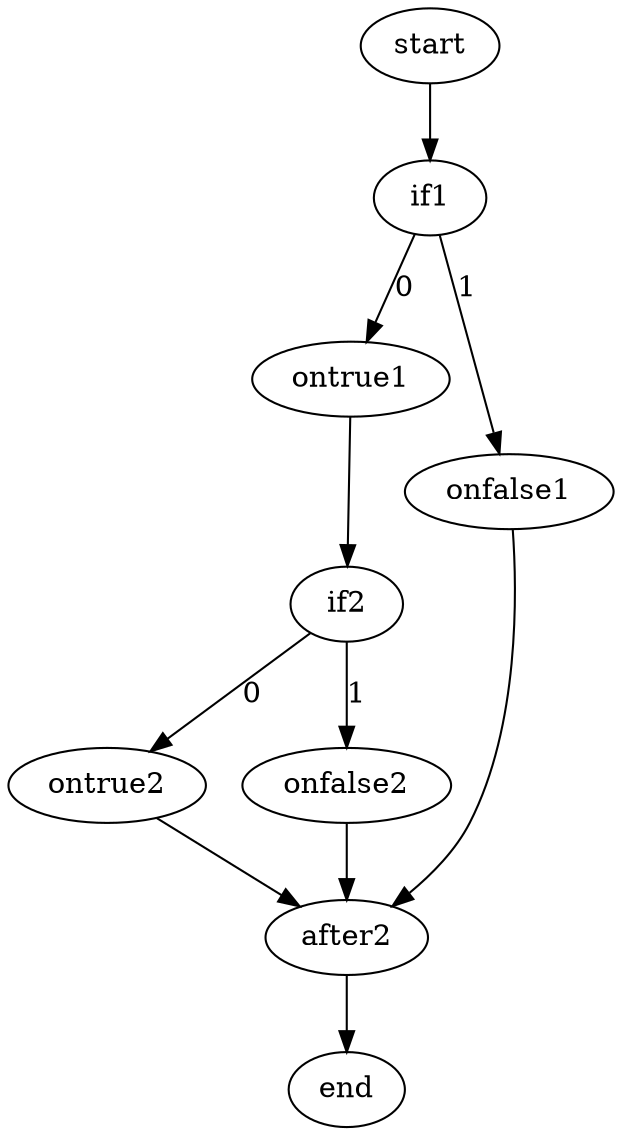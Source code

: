 digraph ifif {
start->if1;
if1->ontrue1 [label="0"];
ontrue1->if2;
if1->onfalse1 [label="1"];
onfalse1->after2;

if2->ontrue2 [label="0"];
ontrue2->after2;
if2->onfalse2 [label="1"];
onfalse2->after2;




after2->end;
}
